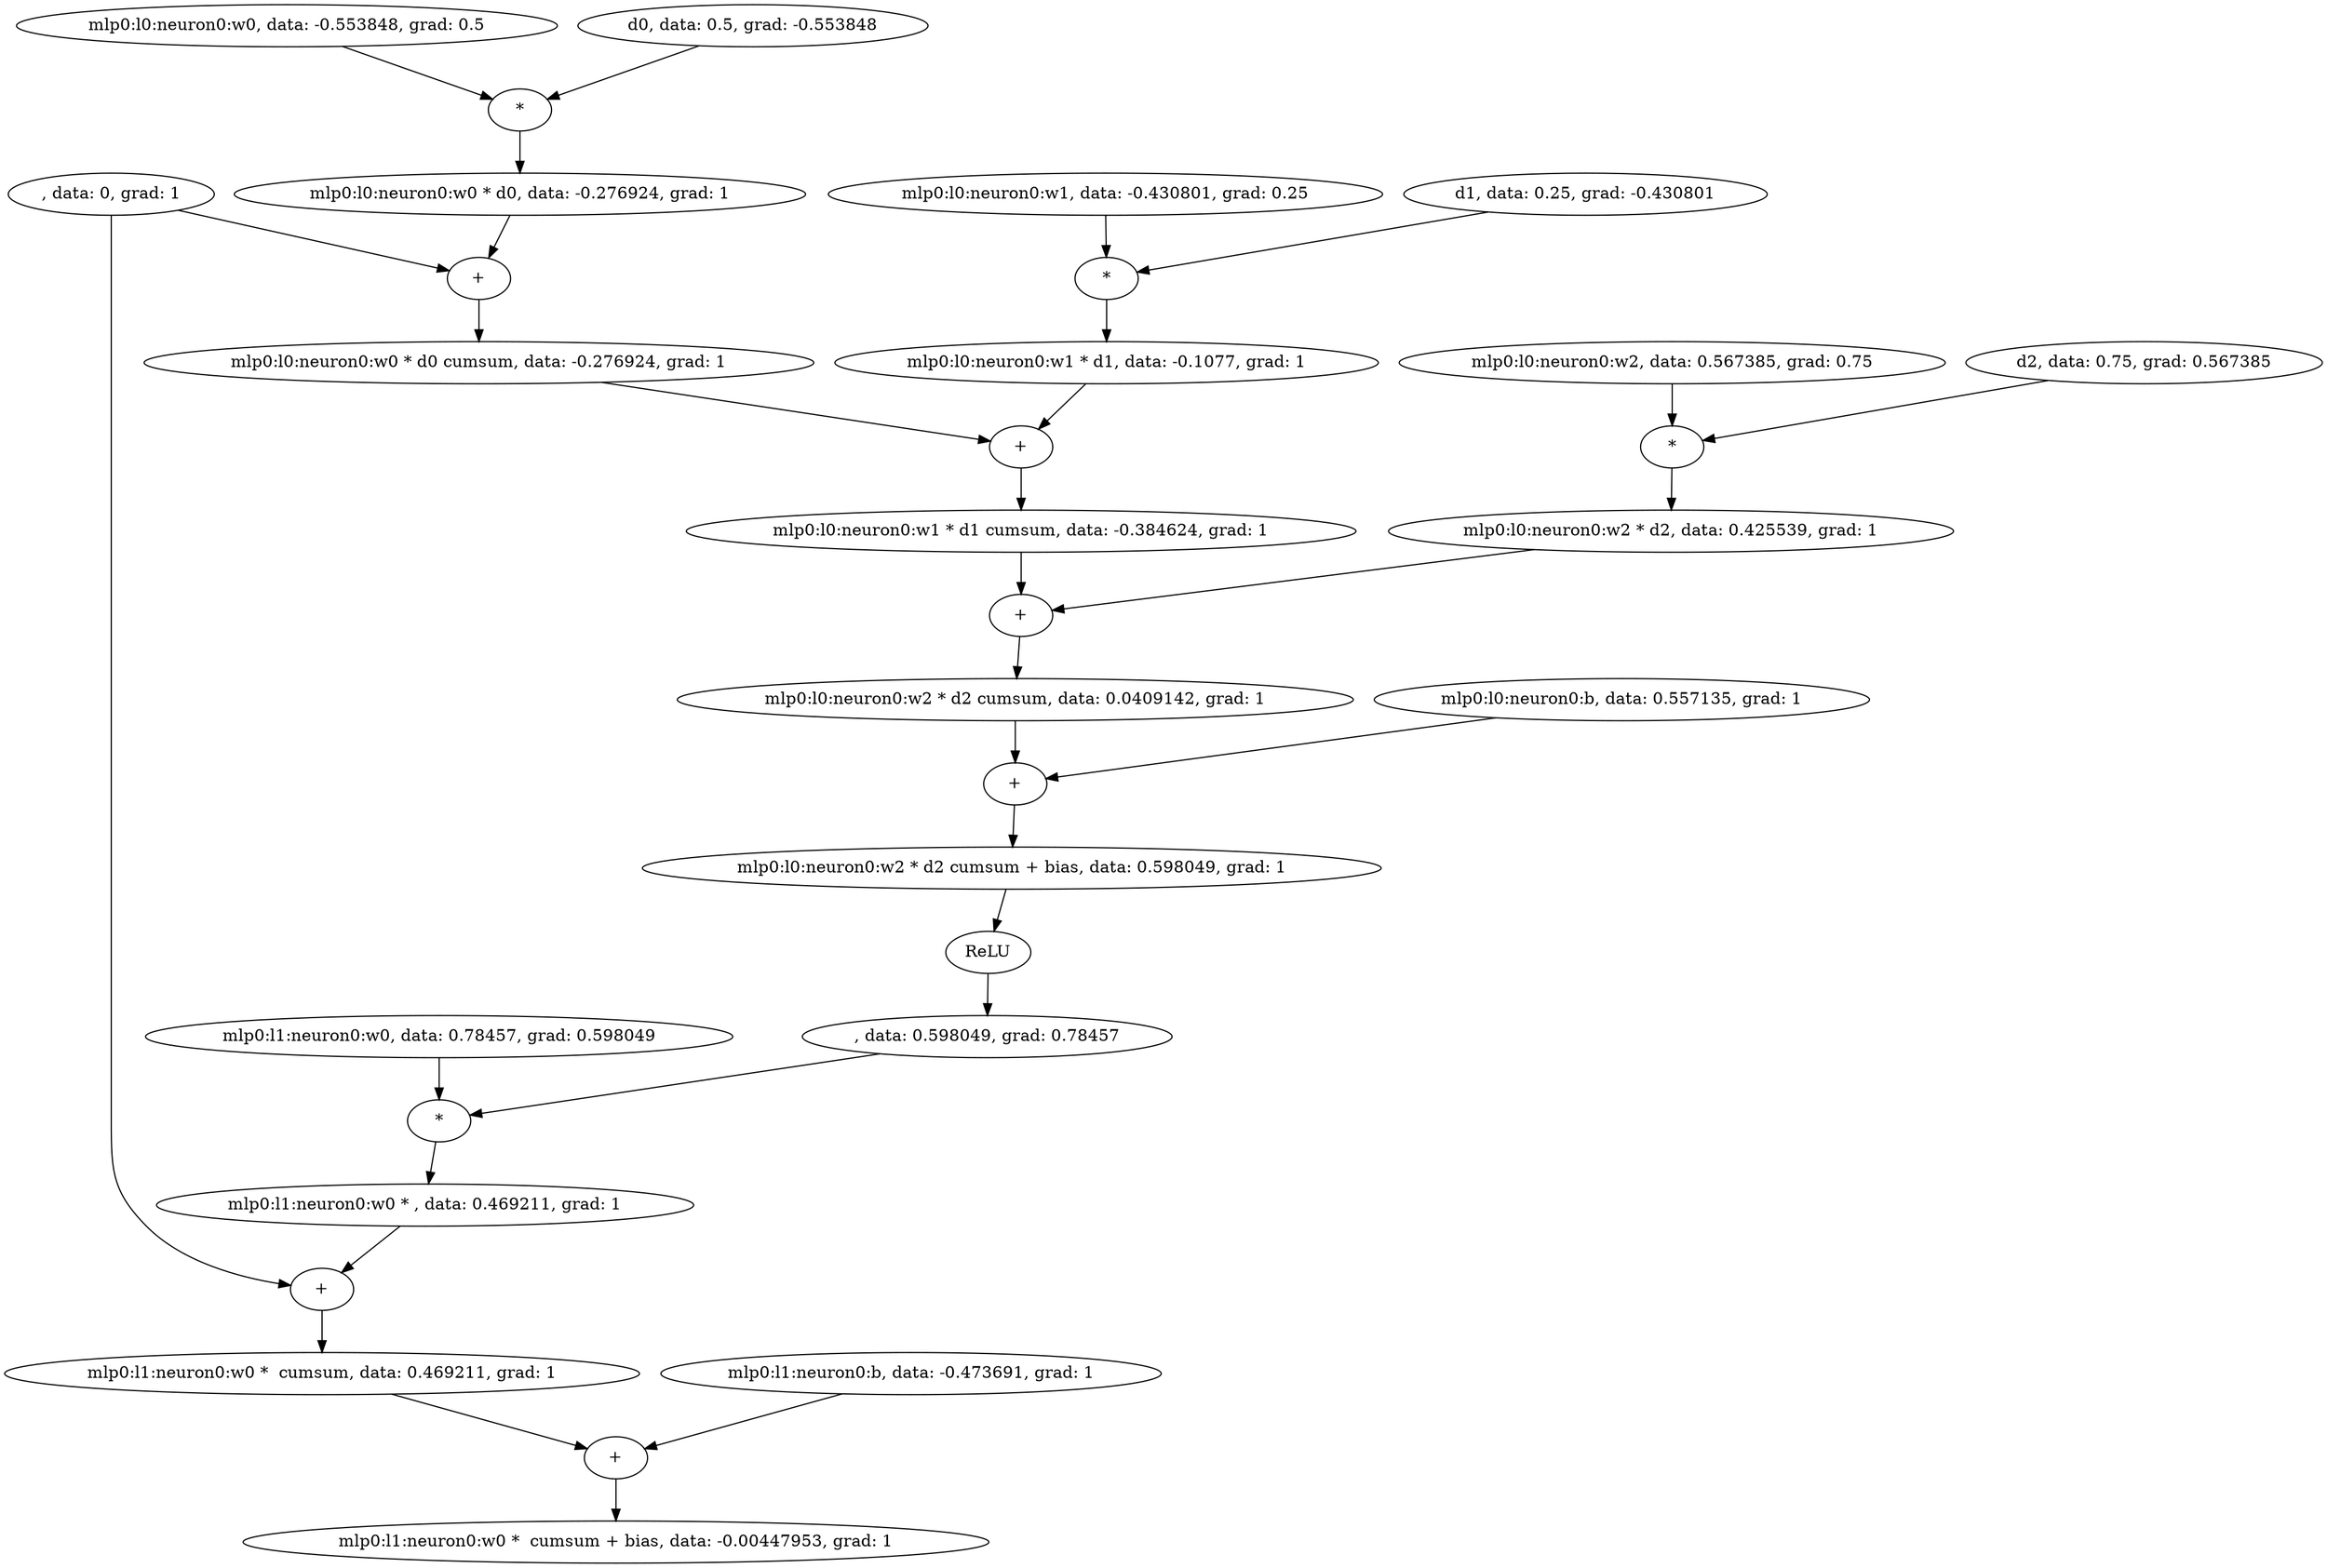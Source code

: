 digraph DAG {
    ", data: 0, grad: 1";
    "mlp0:l1:neuron0:w0, data: 0.78457, grad: 0.598049";
    ", data: 0, grad: 1";
    "mlp0:l0:neuron0:w0, data: -0.553848, grad: 0.5";
    "d0, data: 0.5, grad: -0.553848";
    "mlp0:l0:neuron0:w0 * d0, data: -0.276924, grad: 1";
    "mlp0:l0:neuron0:w0 * d0:*" [label="*"];
    "mlp0:l0:neuron0:w0 * d0 cumsum, data: -0.276924, grad: 1";
    "mlp0:l0:neuron0:w0 * d0 cumsum:+" [label="+"];
    "mlp0:l0:neuron0:w1, data: -0.430801, grad: 0.25";
    "d1, data: 0.25, grad: -0.430801";
    "mlp0:l0:neuron0:w1 * d1, data: -0.1077, grad: 1";
    "mlp0:l0:neuron0:w1 * d1:*" [label="*"];
    "mlp0:l0:neuron0:w1 * d1 cumsum, data: -0.384624, grad: 1";
    "mlp0:l0:neuron0:w1 * d1 cumsum:+" [label="+"];
    "mlp0:l0:neuron0:w2, data: 0.567385, grad: 0.75";
    "d2, data: 0.75, grad: 0.567385";
    "mlp0:l0:neuron0:w2 * d2, data: 0.425539, grad: 1";
    "mlp0:l0:neuron0:w2 * d2:*" [label="*"];
    "mlp0:l0:neuron0:w2 * d2 cumsum, data: 0.0409142, grad: 1";
    "mlp0:l0:neuron0:w2 * d2 cumsum:+" [label="+"];
    "mlp0:l0:neuron0:b, data: 0.557135, grad: 1";
    "mlp0:l0:neuron0:w2 * d2 cumsum + bias, data: 0.598049, grad: 1";
    "mlp0:l0:neuron0:w2 * d2 cumsum + bias:+" [label="+"];
    ", data: 0.598049, grad: 0.78457";
    ":ReLU" [label="ReLU"];
    "mlp0:l1:neuron0:w0 * , data: 0.469211, grad: 1";
    "mlp0:l1:neuron0:w0 * :*" [label="*"];
    "mlp0:l1:neuron0:w0 *  cumsum, data: 0.469211, grad: 1";
    "mlp0:l1:neuron0:w0 *  cumsum:+" [label="+"];
    "mlp0:l1:neuron0:b, data: -0.473691, grad: 1";
    "mlp0:l1:neuron0:w0 *  cumsum + bias, data: -0.00447953, grad: 1";
    "mlp0:l1:neuron0:w0 *  cumsum + bias:+" [label="+"];

    ", data: 0, grad: 1" -> "mlp0:l1:neuron0:w0 *  cumsum:+";
    "mlp0:l1:neuron0:w0, data: 0.78457, grad: 0.598049" -> "mlp0:l1:neuron0:w0 * :*";
    ", data: 0, grad: 1" -> "mlp0:l0:neuron0:w0 * d0 cumsum:+";
    "mlp0:l0:neuron0:w0, data: -0.553848, grad: 0.5" -> "mlp0:l0:neuron0:w0 * d0:*";
    "d0, data: 0.5, grad: -0.553848" -> "mlp0:l0:neuron0:w0 * d0:*";
    "mlp0:l0:neuron0:w0 * d0:*" -> "mlp0:l0:neuron0:w0 * d0, data: -0.276924, grad: 1";
    "mlp0:l0:neuron0:w0 * d0, data: -0.276924, grad: 1" -> "mlp0:l0:neuron0:w0 * d0 cumsum:+";
    "mlp0:l0:neuron0:w0 * d0 cumsum:+" -> "mlp0:l0:neuron0:w0 * d0 cumsum, data: -0.276924, grad: 1";
    "mlp0:l0:neuron0:w0 * d0 cumsum, data: -0.276924, grad: 1" -> "mlp0:l0:neuron0:w1 * d1 cumsum:+";
    "mlp0:l0:neuron0:w1, data: -0.430801, grad: 0.25" -> "mlp0:l0:neuron0:w1 * d1:*";
    "d1, data: 0.25, grad: -0.430801" -> "mlp0:l0:neuron0:w1 * d1:*";
    "mlp0:l0:neuron0:w1 * d1:*" -> "mlp0:l0:neuron0:w1 * d1, data: -0.1077, grad: 1";
    "mlp0:l0:neuron0:w1 * d1, data: -0.1077, grad: 1" -> "mlp0:l0:neuron0:w1 * d1 cumsum:+";
    "mlp0:l0:neuron0:w1 * d1 cumsum:+" -> "mlp0:l0:neuron0:w1 * d1 cumsum, data: -0.384624, grad: 1";
    "mlp0:l0:neuron0:w1 * d1 cumsum, data: -0.384624, grad: 1" -> "mlp0:l0:neuron0:w2 * d2 cumsum:+";
    "mlp0:l0:neuron0:w2, data: 0.567385, grad: 0.75" -> "mlp0:l0:neuron0:w2 * d2:*";
    "d2, data: 0.75, grad: 0.567385" -> "mlp0:l0:neuron0:w2 * d2:*";
    "mlp0:l0:neuron0:w2 * d2:*" -> "mlp0:l0:neuron0:w2 * d2, data: 0.425539, grad: 1";
    "mlp0:l0:neuron0:w2 * d2, data: 0.425539, grad: 1" -> "mlp0:l0:neuron0:w2 * d2 cumsum:+";
    "mlp0:l0:neuron0:w2 * d2 cumsum:+" -> "mlp0:l0:neuron0:w2 * d2 cumsum, data: 0.0409142, grad: 1";
    "mlp0:l0:neuron0:w2 * d2 cumsum, data: 0.0409142, grad: 1" -> "mlp0:l0:neuron0:w2 * d2 cumsum + bias:+";
    "mlp0:l0:neuron0:b, data: 0.557135, grad: 1" -> "mlp0:l0:neuron0:w2 * d2 cumsum + bias:+";
    "mlp0:l0:neuron0:w2 * d2 cumsum + bias:+" -> "mlp0:l0:neuron0:w2 * d2 cumsum + bias, data: 0.598049, grad: 1";
    "mlp0:l0:neuron0:w2 * d2 cumsum + bias, data: 0.598049, grad: 1" -> ":ReLU";
    ":ReLU" -> ", data: 0.598049, grad: 0.78457";
    ", data: 0.598049, grad: 0.78457" -> "mlp0:l1:neuron0:w0 * :*";
    "mlp0:l1:neuron0:w0 * :*" -> "mlp0:l1:neuron0:w0 * , data: 0.469211, grad: 1";
    "mlp0:l1:neuron0:w0 * , data: 0.469211, grad: 1" -> "mlp0:l1:neuron0:w0 *  cumsum:+";
    "mlp0:l1:neuron0:w0 *  cumsum:+" -> "mlp0:l1:neuron0:w0 *  cumsum, data: 0.469211, grad: 1";
    "mlp0:l1:neuron0:w0 *  cumsum, data: 0.469211, grad: 1" -> "mlp0:l1:neuron0:w0 *  cumsum + bias:+";
    "mlp0:l1:neuron0:b, data: -0.473691, grad: 1" -> "mlp0:l1:neuron0:w0 *  cumsum + bias:+";
    "mlp0:l1:neuron0:w0 *  cumsum + bias:+" -> "mlp0:l1:neuron0:w0 *  cumsum + bias, data: -0.00447953, grad: 1";
}
